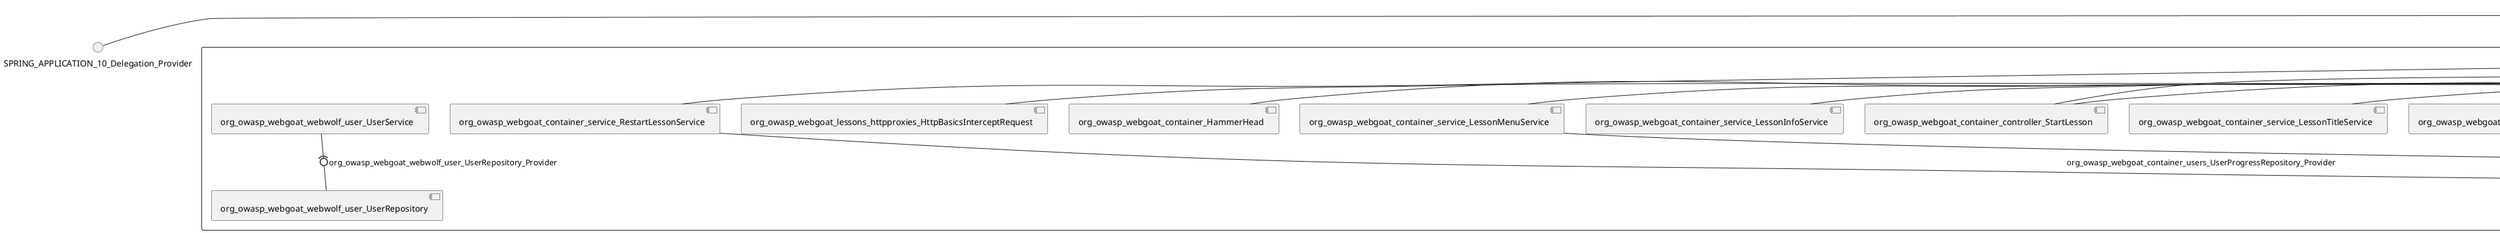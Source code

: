 @startuml
skinparam fixCircleLabelOverlapping true
skinparam componentStyle uml2
() SPRING_APPLICATION_10_Delegation_Provider
() SPRING_APPLICATION_11_Delegation_Provider
() SPRING_APPLICATION_12_Delegation_Provider
() SPRING_APPLICATION_13_Delegation_Provider
() SPRING_APPLICATION_14_Delegation_Provider
() SPRING_APPLICATION_15_Delegation_Provider
() SPRING_APPLICATION_16_Delegation_Provider
() SPRING_APPLICATION_2_Delegation_Provider
() SPRING_APPLICATION_3_Delegation_Provider
() SPRING_APPLICATION_4_Delegation_Provider
() SPRING_APPLICATION_5_Delegation_Provider
() SPRING_APPLICATION_6_Delegation_Provider
() SPRING_APPLICATION_7_Delegation_Provider
() SPRING_APPLICATION_8_Delegation_Provider
() SPRING_APPLICATION_9_Delegation_Provider
() SPRING_APPLICATION_BypassRestrictions_FieldRestrictions_POST_Delegation_Provider
() SPRING_APPLICATION_BypassRestrictions_frontendValidation_POST_Delegation_Provider
() SPRING_APPLICATION_ChromeDevTools_dummy_POST_Delegation_Provider
() SPRING_APPLICATION_ChromeDevTools_network_POST_Delegation_Provider
() SPRING_APPLICATION_CrossSiteScriptingStored_stored_xss_POST_Delegation_Provider
() SPRING_APPLICATION_CrossSiteScriptingStored_stored_xss_follow_up_POST_Delegation_Provider
() SPRING_APPLICATION_CrossSiteScripting_attack1_POST_Delegation_Provider
() SPRING_APPLICATION_CrossSiteScripting_attack3_POST_Delegation_Provider
() SPRING_APPLICATION_CrossSiteScripting_attack4_POST_Delegation_Provider
() SPRING_APPLICATION_CrossSiteScripting_attack5a_GET_Delegation_Provider
() SPRING_APPLICATION_CrossSiteScripting_attack6a_POST_Delegation_Provider
() SPRING_APPLICATION_CrossSiteScripting_dom_follow_up_POST_Delegation_Provider
() SPRING_APPLICATION_CrossSiteScripting_phone_home_xss_POST_Delegation_Provider
() SPRING_APPLICATION_CrossSiteScripting_quiz_GET_POST_Delegation_Provider
() SPRING_APPLICATION_Delegation_Provider
() SPRING_APPLICATION_GET_10_Delegation_Provider
() SPRING_APPLICATION_GET_11_Delegation_Provider
() SPRING_APPLICATION_GET_2_Delegation_Provider
() SPRING_APPLICATION_GET_3_Delegation_Provider
() SPRING_APPLICATION_GET_4_Delegation_Provider
() SPRING_APPLICATION_GET_5_Delegation_Provider
() SPRING_APPLICATION_GET_6_Delegation_Provider
() SPRING_APPLICATION_GET_7_Delegation_Provider
() SPRING_APPLICATION_GET_8_Delegation_Provider
() SPRING_APPLICATION_GET_9_Delegation_Provider
() SPRING_APPLICATION_GET_Delegation_Provider
() SPRING_APPLICATION_HtmlTampering_task_POST_Delegation_Provider
() SPRING_APPLICATION_HttpBasics_attack1_POST_Delegation_Provider
() SPRING_APPLICATION_HttpBasics_attack2_POST_Delegation_Provider
() SPRING_APPLICATION_IDOR_diff_attributes_POST_Delegation_Provider
() SPRING_APPLICATION_IDOR_login_POST_Delegation_Provider
() SPRING_APPLICATION_IDOR_profile_alt_path_POST_Delegation_Provider
() SPRING_APPLICATION_InsecureDeserialization_task_POST_Delegation_Provider
() SPRING_APPLICATION_InsecureLogin_Delegation_Provider
() SPRING_APPLICATION_JWT_decode_POST_Delegation_Provider
() SPRING_APPLICATION_JWT_jku_Delegation_Provider
() SPRING_APPLICATION_JWT_kid_Delegation_Provider
() SPRING_APPLICATION_JWT_quiz_GET_POST_Delegation_Provider
() SPRING_APPLICATION_JWT_refresh_Delegation_Provider
() SPRING_APPLICATION_JWT_secret_POST_Delegation_Provider
() SPRING_APPLICATION_JWT_votings_Delegation_Provider
() SPRING_APPLICATION_LogSpoofing_log_bleeding_POST_Delegation_Provider
() SPRING_APPLICATION_LogSpoofing_log_spoofing_POST_Delegation_Provider
() SPRING_APPLICATION_POST_10_Delegation_Provider
() SPRING_APPLICATION_POST_11_Delegation_Provider
() SPRING_APPLICATION_POST_12_Delegation_Provider
() SPRING_APPLICATION_POST_13_Delegation_Provider
() SPRING_APPLICATION_POST_14_Delegation_Provider
() SPRING_APPLICATION_POST_15_Delegation_Provider
() SPRING_APPLICATION_POST_16_Delegation_Provider
() SPRING_APPLICATION_POST_17_Delegation_Provider
() SPRING_APPLICATION_POST_18_Delegation_Provider
() SPRING_APPLICATION_POST_2_Delegation_Provider
() SPRING_APPLICATION_POST_3_Delegation_Provider
() SPRING_APPLICATION_POST_4_Delegation_Provider
() SPRING_APPLICATION_POST_5_Delegation_Provider
() SPRING_APPLICATION_POST_6_Delegation_Provider
() SPRING_APPLICATION_POST_7_Delegation_Provider
() SPRING_APPLICATION_POST_8_Delegation_Provider
() SPRING_APPLICATION_POST_9_Delegation_Provider
() SPRING_APPLICATION_POST_Delegation_Provider
() SPRING_APPLICATION_PUT_Delegation_Provider
() SPRING_APPLICATION_PasswordReset_ForgotPassword_create_password_reset_link_POST_Delegation_Provider
() SPRING_APPLICATION_PasswordReset_SecurityQuestions_POST_Delegation_Provider
() SPRING_APPLICATION_PasswordReset_reset_Delegation_Provider
() SPRING_APPLICATION_PasswordReset_simple_mail_reset_POST_Delegation_Provider
() SPRING_APPLICATION_PathTraversal_profile_picture_GET_Delegation_Provider
() SPRING_APPLICATION_PathTraversal_profile_picture_fix_GET_Delegation_Provider
() SPRING_APPLICATION_PathTraversal_profile_upload_POST_Delegation_Provider
() SPRING_APPLICATION_PathTraversal_profile_upload_fix_POST_Delegation_Provider
() SPRING_APPLICATION_PathTraversal_profile_upload_remove_user_input_POST_Delegation_Provider
() SPRING_APPLICATION_PathTraversal_random_POST_Delegation_Provider
() SPRING_APPLICATION_PathTraversal_random_picture_GET_Delegation_Provider
() SPRING_APPLICATION_PathTraversal_zip_slip_Delegation_Provider
() SPRING_APPLICATION_SSRF_task1_POST_Delegation_Provider
() SPRING_APPLICATION_SSRF_task2_POST_Delegation_Provider
() SPRING_APPLICATION_SecurePasswords_assignment_POST_Delegation_Provider
() SPRING_APPLICATION_SqlInjectionAdvanced_attack6a_POST_Delegation_Provider
() SPRING_APPLICATION_SqlInjectionAdvanced_attack6b_POST_Delegation_Provider
() SPRING_APPLICATION_SqlInjectionAdvanced_challenge_Login_POST_Delegation_Provider
() SPRING_APPLICATION_SqlInjectionAdvanced_challenge_PUT_Delegation_Provider
() SPRING_APPLICATION_SqlInjectionAdvanced_quiz_GET_POST_Delegation_Provider
() SPRING_APPLICATION_SqlInjectionMitigations_attack10a_POST_Delegation_Provider
() SPRING_APPLICATION_SqlInjectionMitigations_attack10b_POST_Delegation_Provider
() SPRING_APPLICATION_SqlInjectionMitigations_attack12a_POST_Delegation_Provider
() SPRING_APPLICATION_SqlInjectionMitigations_servers_GET_Delegation_Provider
() SPRING_APPLICATION_SqlInjection_assignment5a_POST_Delegation_Provider
() SPRING_APPLICATION_SqlInjection_assignment5b_POST_Delegation_Provider
() SPRING_APPLICATION_SqlInjection_attack10_POST_Delegation_Provider
() SPRING_APPLICATION_SqlInjection_attack2_POST_Delegation_Provider
() SPRING_APPLICATION_SqlInjection_attack3_POST_Delegation_Provider
() SPRING_APPLICATION_SqlInjection_attack4_POST_Delegation_Provider
() SPRING_APPLICATION_SqlInjection_attack5_POST_Delegation_Provider
() SPRING_APPLICATION_SqlInjection_attack8_POST_Delegation_Provider
() SPRING_APPLICATION_SqlInjection_attack9_POST_Delegation_Provider
() SPRING_APPLICATION_SqlOnlyInputValidationOnKeywords_attack_POST_Delegation_Provider
() SPRING_APPLICATION_SqlOnlyInputValidation_attack_POST_Delegation_Provider
() SPRING_APPLICATION_VulnerableComponents_attack1_POST_Delegation_Provider
() SPRING_APPLICATION_WebWolf_GET_Delegation_Provider
() SPRING_APPLICATION_WebWolf_landing_Delegation_Provider
() SPRING_APPLICATION_WebWolf_mail_Delegation_Provider
() SPRING_APPLICATION_challenge_1_POST_Delegation_Provider
() SPRING_APPLICATION_challenge_5_POST_Delegation_Provider
() SPRING_APPLICATION_challenge_7_Delegation_Provider
() SPRING_APPLICATION_challenge_8_Delegation_Provider
() SPRING_APPLICATION_challenge_logo_Delegation_Provider
() SPRING_APPLICATION_cia_quiz_GET_POST_Delegation_Provider
() SPRING_APPLICATION_clientSideFiltering_attack1_POST_Delegation_Provider
() SPRING_APPLICATION_clientSideFiltering_challenge_store_coupons_GET_Delegation_Provider
() SPRING_APPLICATION_clientSideFiltering_getItForFree_POST_Delegation_Provider
() SPRING_APPLICATION_clientSideFiltering_salaries_GET_Delegation_Provider
() SPRING_APPLICATION_crypto_encoding_basic_auth_POST_Delegation_Provider
() SPRING_APPLICATION_crypto_encoding_xor_POST_Delegation_Provider
() SPRING_APPLICATION_crypto_hashing_POST_Delegation_Provider
() SPRING_APPLICATION_crypto_secure_defaults_POST_Delegation_Provider
() SPRING_APPLICATION_crypto_signing_verify_POST_Delegation_Provider
() SPRING_APPLICATION_csrf_feedback_message_POST_Delegation_Provider
() SPRING_APPLICATION_csrf_review_POST_Delegation_Provider
() SPRING_APPLICATION_files_GET_Delegation_Provider
() SPRING_APPLICATION_fileupload_POST_Delegation_Provider
() SPRING_APPLICATION_jwt_Delegation_Provider
() SPRING_APPLICATION_landing_Delegation_Provider
() SPRING_APPLICATION_lesson_template_Delegation_Provider
() SPRING_APPLICATION_login_oauth_mvc_GET_Delegation_Provider
() SPRING_APPLICATION_mail_DELETE_GET_POST_Delegation_Provider
() SPRING_APPLICATION_register_mvc_POST_Delegation_Provider
() SPRING_APPLICATION_registration_GET_Delegation_Provider
() SPRING_APPLICATION_requests_GET_Delegation_Provider
() SPRING_APPLICATION_scoreboard_data_GET_Delegation_Provider
() SPRING_APPLICATION_server_directory_GET_Delegation_Provider
() SPRING_APPLICATION_service_debug_labels_mvc_Delegation_Provider
() SPRING_APPLICATION_service_lessonoverview_mvc_Delegation_Provider
() SPRING_APPLICATION_xxe_comments_GET_Delegation_Provider
rectangle System {
[org_owasp_webgoat_container_HammerHead] [[webgoat-webgoat.repository#_2r9foGstEe--UcmP4agBpQ]]
[org_owasp_webgoat_container_WebWolfRedirect] [[webgoat-webgoat.repository#_2r9foGstEe--UcmP4agBpQ]]
[org_owasp_webgoat_container_controller_StartLesson] [[webgoat-webgoat.repository#_2r9foGstEe--UcmP4agBpQ]]
[org_owasp_webgoat_container_controller_Welcome] [[webgoat-webgoat.repository#_2r9foGstEe--UcmP4agBpQ]]
[org_owasp_webgoat_container_i18n_PluginMessages_Provider] [[webgoat-webgoat.repository#_2r9foGstEe--UcmP4agBpQ]]
[org_owasp_webgoat_container_report_ReportCardController] [[webgoat-webgoat.repository#_2r9foGstEe--UcmP4agBpQ]]
[org_owasp_webgoat_container_service_EnvironmentService] [[webgoat-webgoat.repository#_2r9foGstEe--UcmP4agBpQ]]
[org_owasp_webgoat_container_service_HintService] [[webgoat-webgoat.repository#_2r9foGstEe--UcmP4agBpQ]]
[org_owasp_webgoat_container_service_LabelDebugService] [[webgoat-webgoat.repository#_2r9foGstEe--UcmP4agBpQ]]
[org_owasp_webgoat_container_service_LabelService] [[webgoat-webgoat.repository#_2r9foGstEe--UcmP4agBpQ]]
[org_owasp_webgoat_container_service_LessonInfoService] [[webgoat-webgoat.repository#_2r9foGstEe--UcmP4agBpQ]]
[org_owasp_webgoat_container_service_LessonMenuService] [[webgoat-webgoat.repository#_2r9foGstEe--UcmP4agBpQ]]
[org_owasp_webgoat_container_service_LessonProgressService] [[webgoat-webgoat.repository#_2r9foGstEe--UcmP4agBpQ]]
[org_owasp_webgoat_container_service_LessonTitleService] [[webgoat-webgoat.repository#_2r9foGstEe--UcmP4agBpQ]]
[org_owasp_webgoat_container_service_RestartLessonService] [[webgoat-webgoat.repository#_2r9foGstEe--UcmP4agBpQ]]
[org_owasp_webgoat_container_service_SessionService] [[webgoat-webgoat.repository#_2r9foGstEe--UcmP4agBpQ]]
[org_owasp_webgoat_container_session_UserSessionData_Provider] [[webgoat-webgoat.repository#_2r9foGstEe--UcmP4agBpQ]]
[org_owasp_webgoat_container_session_WebSession_Provider] [[webgoat-webgoat.repository#_2r9foGstEe--UcmP4agBpQ]]
[org_owasp_webgoat_container_users_RegistrationController] [[webgoat-webgoat.repository#_2r9foGstEe--UcmP4agBpQ]]
[org_owasp_webgoat_container_users_Scoreboard] [[webgoat-webgoat.repository#_2r9foGstEe--UcmP4agBpQ]]
[org_owasp_webgoat_container_users_UserProgressRepository] [[webgoat-webgoat.repository#_2r9foGstEe--UcmP4agBpQ]]
[org_owasp_webgoat_container_users_UserRepository] [[webgoat-webgoat.repository#_2r9foGstEe--UcmP4agBpQ]]
[org_owasp_webgoat_container_users_UserService] [[webgoat-webgoat.repository#_2r9foGstEe--UcmP4agBpQ]]
[org_owasp_webgoat_lessons_authbypass_VerifyAccount] [[webgoat-webgoat.repository#_2r9foGstEe--UcmP4agBpQ]]
[org_owasp_webgoat_lessons_bypassrestrictions_BypassRestrictionsFieldRestrictions] [[webgoat-webgoat.repository#_2r9foGstEe--UcmP4agBpQ]]
[org_owasp_webgoat_lessons_bypassrestrictions_BypassRestrictionsFrontendValidation] [[webgoat-webgoat.repository#_2r9foGstEe--UcmP4agBpQ]]
[org_owasp_webgoat_lessons_challenges_FlagController] [[webgoat-webgoat.repository#_2r9foGstEe--UcmP4agBpQ]]
[org_owasp_webgoat_lessons_challenges_challenge1_Assignment1] [[webgoat-webgoat.repository#_2r9foGstEe--UcmP4agBpQ]]
[org_owasp_webgoat_lessons_challenges_challenge1_ImageServlet] [[webgoat-webgoat.repository#_2r9foGstEe--UcmP4agBpQ]]
[org_owasp_webgoat_lessons_challenges_challenge5_Assignment5] [[webgoat-webgoat.repository#_2r9foGstEe--UcmP4agBpQ]]
[org_owasp_webgoat_lessons_challenges_challenge7_Assignment7] [[webgoat-webgoat.repository#_2r9foGstEe--UcmP4agBpQ]]
[org_owasp_webgoat_lessons_challenges_challenge8_Assignment8] [[webgoat-webgoat.repository#_2r9foGstEe--UcmP4agBpQ]]
[org_owasp_webgoat_lessons_chromedevtools_NetworkDummy] [[webgoat-webgoat.repository#_2r9foGstEe--UcmP4agBpQ]]
[org_owasp_webgoat_lessons_chromedevtools_NetworkLesson] [[webgoat-webgoat.repository#_2r9foGstEe--UcmP4agBpQ]]
[org_owasp_webgoat_lessons_cia_CIAQuiz] [[webgoat-webgoat.repository#_2r9foGstEe--UcmP4agBpQ]]
[org_owasp_webgoat_lessons_clientsidefiltering_ClientSideFilteringAssignment] [[webgoat-webgoat.repository#_2r9foGstEe--UcmP4agBpQ]]
[org_owasp_webgoat_lessons_clientsidefiltering_ClientSideFilteringFreeAssignment] [[webgoat-webgoat.repository#_2r9foGstEe--UcmP4agBpQ]]
[org_owasp_webgoat_lessons_clientsidefiltering_Salaries] [[webgoat-webgoat.repository#_2r9foGstEe--UcmP4agBpQ]]
[org_owasp_webgoat_lessons_clientsidefiltering_ShopEndpoint] [[webgoat-webgoat.repository#_2r9foGstEe--UcmP4agBpQ]]
[org_owasp_webgoat_lessons_cryptography_EncodingAssignment] [[webgoat-webgoat.repository#_2r9foGstEe--UcmP4agBpQ]]
[org_owasp_webgoat_lessons_cryptography_HashingAssignment] [[webgoat-webgoat.repository#_2r9foGstEe--UcmP4agBpQ]]
[org_owasp_webgoat_lessons_cryptography_SecureDefaultsAssignment] [[webgoat-webgoat.repository#_2r9foGstEe--UcmP4agBpQ]]
[org_owasp_webgoat_lessons_cryptography_SigningAssignment] [[webgoat-webgoat.repository#_2r9foGstEe--UcmP4agBpQ]]
[org_owasp_webgoat_lessons_cryptography_XOREncodingAssignment] [[webgoat-webgoat.repository#_2r9foGstEe--UcmP4agBpQ]]
[org_owasp_webgoat_lessons_csrf_CSRFConfirmFlag1] [[webgoat-webgoat.repository#_2r9foGstEe--UcmP4agBpQ]]
[org_owasp_webgoat_lessons_csrf_CSRFFeedback] [[webgoat-webgoat.repository#_2r9foGstEe--UcmP4agBpQ]]
[org_owasp_webgoat_lessons_csrf_CSRFGetFlag] [[webgoat-webgoat.repository#_2r9foGstEe--UcmP4agBpQ]]
[org_owasp_webgoat_lessons_csrf_CSRFLogin] [[webgoat-webgoat.repository#_2r9foGstEe--UcmP4agBpQ]]
[org_owasp_webgoat_lessons_csrf_ForgedReviews] [[webgoat-webgoat.repository#_2r9foGstEe--UcmP4agBpQ]]
[org_owasp_webgoat_lessons_csrf_ObjectMapper_Provider] [[webgoat-webgoat.repository#_2r9foGstEe--UcmP4agBpQ]]
[org_owasp_webgoat_lessons_deserialization_InsecureDeserializationTask] [[webgoat-webgoat.repository#_2r9foGstEe--UcmP4agBpQ]]
[org_owasp_webgoat_lessons_hijacksession_HijackSessionAssignment] [[webgoat-webgoat.repository#_2r9foGstEe--UcmP4agBpQ]]
[org_owasp_webgoat_lessons_hijacksession_cas_HijackSessionAuthenticationProvider] [[webgoat-webgoat.repository#_2r9foGstEe--UcmP4agBpQ]]
[org_owasp_webgoat_lessons_htmltampering_HtmlTamperingTask] [[webgoat-webgoat.repository#_2r9foGstEe--UcmP4agBpQ]]
[org_owasp_webgoat_lessons_httpbasics_HttpBasicsLesson] [[webgoat-webgoat.repository#_2r9foGstEe--UcmP4agBpQ]]
[org_owasp_webgoat_lessons_httpbasics_HttpBasicsQuiz] [[webgoat-webgoat.repository#_2r9foGstEe--UcmP4agBpQ]]
[org_owasp_webgoat_lessons_httpproxies_HttpBasicsInterceptRequest] [[webgoat-webgoat.repository#_2r9foGstEe--UcmP4agBpQ]]
[org_owasp_webgoat_lessons_idor_IDORDiffAttributes] [[webgoat-webgoat.repository#_2r9foGstEe--UcmP4agBpQ]]
[org_owasp_webgoat_lessons_idor_IDOREditOtherProfile] [[webgoat-webgoat.repository#_2r9foGstEe--UcmP4agBpQ]]
[org_owasp_webgoat_lessons_idor_IDORLogin] [[webgoat-webgoat.repository#_2r9foGstEe--UcmP4agBpQ]]
[org_owasp_webgoat_lessons_idor_IDORViewOtherProfile] [[webgoat-webgoat.repository#_2r9foGstEe--UcmP4agBpQ]]
[org_owasp_webgoat_lessons_idor_IDORViewOwnProfile] [[webgoat-webgoat.repository#_2r9foGstEe--UcmP4agBpQ]]
[org_owasp_webgoat_lessons_idor_IDORViewOwnProfileAltUrl] [[webgoat-webgoat.repository#_2r9foGstEe--UcmP4agBpQ]]
[org_owasp_webgoat_lessons_insecurelogin_InsecureLoginTask] [[webgoat-webgoat.repository#_2r9foGstEe--UcmP4agBpQ]]
[org_owasp_webgoat_lessons_jwt_JWTDecodeEndpoint] [[webgoat-webgoat.repository#_2r9foGstEe--UcmP4agBpQ]]
[org_owasp_webgoat_lessons_jwt_JWTQuiz] [[webgoat-webgoat.repository#_2r9foGstEe--UcmP4agBpQ]]
[org_owasp_webgoat_lessons_jwt_JWTRefreshEndpoint] [[webgoat-webgoat.repository#_2r9foGstEe--UcmP4agBpQ]]
[org_owasp_webgoat_lessons_jwt_JWTSecretKeyEndpoint] [[webgoat-webgoat.repository#_2r9foGstEe--UcmP4agBpQ]]
[org_owasp_webgoat_lessons_jwt_JWTVotesEndpoint] [[webgoat-webgoat.repository#_2r9foGstEe--UcmP4agBpQ]]
[org_owasp_webgoat_lessons_jwt_claimmisuse_JWTHeaderJKUEndpoint] [[webgoat-webgoat.repository#_2r9foGstEe--UcmP4agBpQ]]
[org_owasp_webgoat_lessons_jwt_claimmisuse_JWTHeaderKIDEndpoint] [[webgoat-webgoat.repository#_2r9foGstEe--UcmP4agBpQ]]
[org_owasp_webgoat_lessons_lessontemplate_SampleAttack] [[webgoat-webgoat.repository#_2r9foGstEe--UcmP4agBpQ]]
[org_owasp_webgoat_lessons_logging_LogBleedingTask] [[webgoat-webgoat.repository#_2r9foGstEe--UcmP4agBpQ]]
[org_owasp_webgoat_lessons_logging_LogSpoofingTask] [[webgoat-webgoat.repository#_2r9foGstEe--UcmP4agBpQ]]
[org_owasp_webgoat_lessons_missingac_MissingFunctionACHiddenMenus] [[webgoat-webgoat.repository#_2r9foGstEe--UcmP4agBpQ]]
[org_owasp_webgoat_lessons_missingac_MissingFunctionACUsers] [[webgoat-webgoat.repository#_2r9foGstEe--UcmP4agBpQ]]
[org_owasp_webgoat_lessons_missingac_MissingFunctionACYourHash] [[webgoat-webgoat.repository#_2r9foGstEe--UcmP4agBpQ]]
[org_owasp_webgoat_lessons_missingac_MissingFunctionACYourHashAdmin] [[webgoat-webgoat.repository#_2r9foGstEe--UcmP4agBpQ]]
[org_owasp_webgoat_lessons_passwordreset_QuestionsAssignment] [[webgoat-webgoat.repository#_2r9foGstEe--UcmP4agBpQ]]
[org_owasp_webgoat_lessons_passwordreset_ResetLinkAssignment] [[webgoat-webgoat.repository#_2r9foGstEe--UcmP4agBpQ]]
[org_owasp_webgoat_lessons_passwordreset_ResetLinkAssignmentForgotPassword] [[webgoat-webgoat.repository#_2r9foGstEe--UcmP4agBpQ]]
[org_owasp_webgoat_lessons_passwordreset_SecurityQuestionAssignment] [[webgoat-webgoat.repository#_2r9foGstEe--UcmP4agBpQ]]
[org_owasp_webgoat_lessons_passwordreset_SimpleMailAssignment] [[webgoat-webgoat.repository#_2r9foGstEe--UcmP4agBpQ]]
[org_owasp_webgoat_lessons_passwordreset_TriedQuestions] [[webgoat-webgoat.repository#_2r9foGstEe--UcmP4agBpQ]]
[org_owasp_webgoat_lessons_pathtraversal_ProfileUpload] [[webgoat-webgoat.repository#_2r9foGstEe--UcmP4agBpQ]]
[org_owasp_webgoat_lessons_pathtraversal_ProfileUploadFix] [[webgoat-webgoat.repository#_2r9foGstEe--UcmP4agBpQ]]
[org_owasp_webgoat_lessons_pathtraversal_ProfileUploadRemoveUserInput] [[webgoat-webgoat.repository#_2r9foGstEe--UcmP4agBpQ]]
[org_owasp_webgoat_lessons_pathtraversal_ProfileUploadRetrieval] [[webgoat-webgoat.repository#_2r9foGstEe--UcmP4agBpQ]]
[org_owasp_webgoat_lessons_pathtraversal_ProfileZipSlip] [[webgoat-webgoat.repository#_2r9foGstEe--UcmP4agBpQ]]
[org_owasp_webgoat_lessons_securepasswords_SecurePasswordsAssignment] [[webgoat-webgoat.repository#_2r9foGstEe--UcmP4agBpQ]]
[org_owasp_webgoat_lessons_spoofcookie_SpoofCookieAssignment] [[webgoat-webgoat.repository#_2r9foGstEe--UcmP4agBpQ]]
[org_owasp_webgoat_lessons_sqlinjection_advanced_SqlInjectionChallenge] [[webgoat-webgoat.repository#_2r9foGstEe--UcmP4agBpQ]]
[org_owasp_webgoat_lessons_sqlinjection_advanced_SqlInjectionChallengeLogin] [[webgoat-webgoat.repository#_2r9foGstEe--UcmP4agBpQ]]
[org_owasp_webgoat_lessons_sqlinjection_advanced_SqlInjectionLesson6a] [[webgoat-webgoat.repository#_2r9foGstEe--UcmP4agBpQ]]
[org_owasp_webgoat_lessons_sqlinjection_advanced_SqlInjectionLesson6b] [[webgoat-webgoat.repository#_2r9foGstEe--UcmP4agBpQ]]
[org_owasp_webgoat_lessons_sqlinjection_advanced_SqlInjectionQuiz] [[webgoat-webgoat.repository#_2r9foGstEe--UcmP4agBpQ]]
[org_owasp_webgoat_lessons_sqlinjection_introduction_SqlInjectionLesson10] [[webgoat-webgoat.repository#_2r9foGstEe--UcmP4agBpQ]]
[org_owasp_webgoat_lessons_sqlinjection_introduction_SqlInjectionLesson2] [[webgoat-webgoat.repository#_2r9foGstEe--UcmP4agBpQ]]
[org_owasp_webgoat_lessons_sqlinjection_introduction_SqlInjectionLesson3] [[webgoat-webgoat.repository#_2r9foGstEe--UcmP4agBpQ]]
[org_owasp_webgoat_lessons_sqlinjection_introduction_SqlInjectionLesson4] [[webgoat-webgoat.repository#_2r9foGstEe--UcmP4agBpQ]]
[org_owasp_webgoat_lessons_sqlinjection_introduction_SqlInjectionLesson5] [[webgoat-webgoat.repository#_2r9foGstEe--UcmP4agBpQ]]
[org_owasp_webgoat_lessons_sqlinjection_introduction_SqlInjectionLesson5a] [[webgoat-webgoat.repository#_2r9foGstEe--UcmP4agBpQ]]
[org_owasp_webgoat_lessons_sqlinjection_introduction_SqlInjectionLesson5b] [[webgoat-webgoat.repository#_2r9foGstEe--UcmP4agBpQ]]
[org_owasp_webgoat_lessons_sqlinjection_introduction_SqlInjectionLesson8] [[webgoat-webgoat.repository#_2r9foGstEe--UcmP4agBpQ]]
[org_owasp_webgoat_lessons_sqlinjection_introduction_SqlInjectionLesson9] [[webgoat-webgoat.repository#_2r9foGstEe--UcmP4agBpQ]]
[org_owasp_webgoat_lessons_sqlinjection_mitigation_Servers] [[webgoat-webgoat.repository#_2r9foGstEe--UcmP4agBpQ]]
[org_owasp_webgoat_lessons_sqlinjection_mitigation_SqlInjectionLesson10a] [[webgoat-webgoat.repository#_2r9foGstEe--UcmP4agBpQ]]
[org_owasp_webgoat_lessons_sqlinjection_mitigation_SqlInjectionLesson10b] [[webgoat-webgoat.repository#_2r9foGstEe--UcmP4agBpQ]]
[org_owasp_webgoat_lessons_sqlinjection_mitigation_SqlInjectionLesson13] [[webgoat-webgoat.repository#_2r9foGstEe--UcmP4agBpQ]]
[org_owasp_webgoat_lessons_sqlinjection_mitigation_SqlOnlyInputValidation] [[webgoat-webgoat.repository#_2r9foGstEe--UcmP4agBpQ]]
[org_owasp_webgoat_lessons_sqlinjection_mitigation_SqlOnlyInputValidationOnKeywords] [[webgoat-webgoat.repository#_2r9foGstEe--UcmP4agBpQ]]
[org_owasp_webgoat_lessons_ssrf_SSRFTask1] [[webgoat-webgoat.repository#_2r9foGstEe--UcmP4agBpQ]]
[org_owasp_webgoat_lessons_ssrf_SSRFTask2] [[webgoat-webgoat.repository#_2r9foGstEe--UcmP4agBpQ]]
[org_owasp_webgoat_lessons_vulnerablecomponents_VulnerableComponentsLesson] [[webgoat-webgoat.repository#_2r9foGstEe--UcmP4agBpQ]]
[org_owasp_webgoat_lessons_webwolfintroduction_LandingAssignment] [[webgoat-webgoat.repository#_2r9foGstEe--UcmP4agBpQ]]
[org_owasp_webgoat_lessons_webwolfintroduction_MailAssignment] [[webgoat-webgoat.repository#_2r9foGstEe--UcmP4agBpQ]]
[org_owasp_webgoat_lessons_xss_CrossSiteScriptingLesson1] [[webgoat-webgoat.repository#_2r9foGstEe--UcmP4agBpQ]]
[org_owasp_webgoat_lessons_xss_CrossSiteScriptingLesson3] [[webgoat-webgoat.repository#_2r9foGstEe--UcmP4agBpQ]]
[org_owasp_webgoat_lessons_xss_CrossSiteScriptingLesson4] [[webgoat-webgoat.repository#_2r9foGstEe--UcmP4agBpQ]]
[org_owasp_webgoat_lessons_xss_CrossSiteScriptingLesson5a] [[webgoat-webgoat.repository#_2r9foGstEe--UcmP4agBpQ]]
[org_owasp_webgoat_lessons_xss_CrossSiteScriptingLesson6a] [[webgoat-webgoat.repository#_2r9foGstEe--UcmP4agBpQ]]
[org_owasp_webgoat_lessons_xss_CrossSiteScriptingQuiz] [[webgoat-webgoat.repository#_2r9foGstEe--UcmP4agBpQ]]
[org_owasp_webgoat_lessons_xss_DOMCrossSiteScripting] [[webgoat-webgoat.repository#_2r9foGstEe--UcmP4agBpQ]]
[org_owasp_webgoat_lessons_xss_DOMCrossSiteScriptingVerifier] [[webgoat-webgoat.repository#_2r9foGstEe--UcmP4agBpQ]]
[org_owasp_webgoat_lessons_xss_stored_StoredCrossSiteScriptingVerifier] [[webgoat-webgoat.repository#_2r9foGstEe--UcmP4agBpQ]]
[org_owasp_webgoat_lessons_xss_stored_StoredXssComments] [[webgoat-webgoat.repository#_2r9foGstEe--UcmP4agBpQ]]
[org_owasp_webgoat_lessons_xxe_BlindSendFileAssignment] [[webgoat-webgoat.repository#_2r9foGstEe--UcmP4agBpQ]]
[org_owasp_webgoat_lessons_xxe_CommentsCache] [[webgoat-webgoat.repository#_2r9foGstEe--UcmP4agBpQ]]
[org_owasp_webgoat_lessons_xxe_CommentsEndpoint] [[webgoat-webgoat.repository#_2r9foGstEe--UcmP4agBpQ]]
[org_owasp_webgoat_lessons_xxe_ContentTypeAssignment] [[webgoat-webgoat.repository#_2r9foGstEe--UcmP4agBpQ]]
[org_owasp_webgoat_lessons_xxe_SimpleXXE] [[webgoat-webgoat.repository#_2r9foGstEe--UcmP4agBpQ]]
[org_owasp_webgoat_webwolf_FileServer] [[webgoat-webgoat.repository#_2r9foGstEe--UcmP4agBpQ]]
[org_owasp_webgoat_webwolf_jwt_JWTController] [[webgoat-webgoat.repository#_2r9foGstEe--UcmP4agBpQ]]
[org_owasp_webgoat_webwolf_mailbox_MailboxController] [[webgoat-webgoat.repository#_2r9foGstEe--UcmP4agBpQ]]
[org_owasp_webgoat_webwolf_mailbox_MailboxRepository] [[webgoat-webgoat.repository#_2r9foGstEe--UcmP4agBpQ]]
[org_owasp_webgoat_webwolf_requests_LandingPage] [[webgoat-webgoat.repository#_2r9foGstEe--UcmP4agBpQ]]
[org_owasp_webgoat_webwolf_requests_Requests] [[webgoat-webgoat.repository#_2r9foGstEe--UcmP4agBpQ]]
[org_owasp_webgoat_webwolf_user_UserRepository] [[webgoat-webgoat.repository#_2r9foGstEe--UcmP4agBpQ]]
[org_owasp_webgoat_webwolf_user_UserService] [[webgoat-webgoat.repository#_2r9foGstEe--UcmP4agBpQ]]
port SPRING_APPLICATION_10_Provider
SPRING_APPLICATION_10_Delegation_Provider - SPRING_APPLICATION_10_Provider
SPRING_APPLICATION_10_Provider - [org_owasp_webgoat_webwolf_FileServer]
port SPRING_APPLICATION_11_Provider
SPRING_APPLICATION_11_Delegation_Provider - SPRING_APPLICATION_11_Provider
SPRING_APPLICATION_11_Provider - [org_owasp_webgoat_container_service_LabelDebugService]
port SPRING_APPLICATION_12_Provider
SPRING_APPLICATION_12_Delegation_Provider - SPRING_APPLICATION_12_Provider
SPRING_APPLICATION_12_Provider - [org_owasp_webgoat_container_service_RestartLessonService]
port SPRING_APPLICATION_13_Provider
SPRING_APPLICATION_13_Delegation_Provider - SPRING_APPLICATION_13_Provider
SPRING_APPLICATION_13_Provider - [org_owasp_webgoat_lessons_httpproxies_HttpBasicsInterceptRequest]
port SPRING_APPLICATION_14_Provider
SPRING_APPLICATION_14_Delegation_Provider - SPRING_APPLICATION_14_Provider
SPRING_APPLICATION_14_Provider - [org_owasp_webgoat_lessons_jwt_JWTSecretKeyEndpoint]
port SPRING_APPLICATION_15_Provider
SPRING_APPLICATION_15_Delegation_Provider - SPRING_APPLICATION_15_Provider
SPRING_APPLICATION_15_Provider - [org_owasp_webgoat_container_controller_StartLesson]
port SPRING_APPLICATION_16_Provider
SPRING_APPLICATION_16_Delegation_Provider - SPRING_APPLICATION_16_Provider
SPRING_APPLICATION_16_Provider - [org_owasp_webgoat_container_HammerHead]
port SPRING_APPLICATION_2_Provider
SPRING_APPLICATION_2_Delegation_Provider - SPRING_APPLICATION_2_Provider
SPRING_APPLICATION_2_Provider - [org_owasp_webgoat_container_service_LessonMenuService]
port SPRING_APPLICATION_3_Provider
SPRING_APPLICATION_3_Delegation_Provider - SPRING_APPLICATION_3_Provider
SPRING_APPLICATION_3_Provider - [org_owasp_webgoat_lessons_cryptography_SigningAssignment]
port SPRING_APPLICATION_4_Provider
SPRING_APPLICATION_4_Delegation_Provider - SPRING_APPLICATION_4_Provider
SPRING_APPLICATION_4_Provider - [org_owasp_webgoat_container_service_LessonInfoService]
port SPRING_APPLICATION_5_Provider
SPRING_APPLICATION_5_Delegation_Provider - SPRING_APPLICATION_5_Provider
SPRING_APPLICATION_5_Provider - [org_owasp_webgoat_container_service_LessonTitleService]
port SPRING_APPLICATION_6_Provider
SPRING_APPLICATION_6_Delegation_Provider - SPRING_APPLICATION_6_Provider
SPRING_APPLICATION_6_Provider - [org_owasp_webgoat_container_service_SessionService]
port SPRING_APPLICATION_7_Provider
SPRING_APPLICATION_7_Delegation_Provider - SPRING_APPLICATION_7_Provider
SPRING_APPLICATION_7_Provider - [org_owasp_webgoat_lessons_cryptography_HashingAssignment]
port SPRING_APPLICATION_8_Provider
SPRING_APPLICATION_8_Delegation_Provider - SPRING_APPLICATION_8_Provider
SPRING_APPLICATION_8_Provider - [org_owasp_webgoat_container_controller_StartLesson]
port SPRING_APPLICATION_9_Provider
SPRING_APPLICATION_9_Delegation_Provider - SPRING_APPLICATION_9_Provider
SPRING_APPLICATION_9_Provider - [org_owasp_webgoat_lessons_cryptography_HashingAssignment]
port SPRING_APPLICATION_BypassRestrictions_FieldRestrictions_POST_Provider
SPRING_APPLICATION_BypassRestrictions_FieldRestrictions_POST_Delegation_Provider - SPRING_APPLICATION_BypassRestrictions_FieldRestrictions_POST_Provider
SPRING_APPLICATION_BypassRestrictions_FieldRestrictions_POST_Provider - [org_owasp_webgoat_lessons_bypassrestrictions_BypassRestrictionsFieldRestrictions]
port SPRING_APPLICATION_BypassRestrictions_frontendValidation_POST_Provider
SPRING_APPLICATION_BypassRestrictions_frontendValidation_POST_Delegation_Provider - SPRING_APPLICATION_BypassRestrictions_frontendValidation_POST_Provider
SPRING_APPLICATION_BypassRestrictions_frontendValidation_POST_Provider - [org_owasp_webgoat_lessons_bypassrestrictions_BypassRestrictionsFrontendValidation]
port SPRING_APPLICATION_ChromeDevTools_dummy_POST_Provider
SPRING_APPLICATION_ChromeDevTools_dummy_POST_Delegation_Provider - SPRING_APPLICATION_ChromeDevTools_dummy_POST_Provider
SPRING_APPLICATION_ChromeDevTools_dummy_POST_Provider - [org_owasp_webgoat_lessons_chromedevtools_NetworkDummy]
port SPRING_APPLICATION_ChromeDevTools_network_POST_Provider
SPRING_APPLICATION_ChromeDevTools_network_POST_Delegation_Provider - SPRING_APPLICATION_ChromeDevTools_network_POST_Provider
SPRING_APPLICATION_ChromeDevTools_network_POST_Provider - [org_owasp_webgoat_lessons_chromedevtools_NetworkLesson]
port SPRING_APPLICATION_CrossSiteScriptingStored_stored_xss_POST_Provider
SPRING_APPLICATION_CrossSiteScriptingStored_stored_xss_POST_Delegation_Provider - SPRING_APPLICATION_CrossSiteScriptingStored_stored_xss_POST_Provider
SPRING_APPLICATION_CrossSiteScriptingStored_stored_xss_POST_Provider - [org_owasp_webgoat_lessons_xss_stored_StoredXssComments]
port SPRING_APPLICATION_CrossSiteScriptingStored_stored_xss_follow_up_POST_Provider
SPRING_APPLICATION_CrossSiteScriptingStored_stored_xss_follow_up_POST_Delegation_Provider - SPRING_APPLICATION_CrossSiteScriptingStored_stored_xss_follow_up_POST_Provider
SPRING_APPLICATION_CrossSiteScriptingStored_stored_xss_follow_up_POST_Provider - [org_owasp_webgoat_lessons_xss_stored_StoredCrossSiteScriptingVerifier]
port SPRING_APPLICATION_CrossSiteScripting_attack1_POST_Provider
SPRING_APPLICATION_CrossSiteScripting_attack1_POST_Delegation_Provider - SPRING_APPLICATION_CrossSiteScripting_attack1_POST_Provider
SPRING_APPLICATION_CrossSiteScripting_attack1_POST_Provider - [org_owasp_webgoat_lessons_xss_CrossSiteScriptingLesson1]
port SPRING_APPLICATION_CrossSiteScripting_attack3_POST_Provider
SPRING_APPLICATION_CrossSiteScripting_attack3_POST_Delegation_Provider - SPRING_APPLICATION_CrossSiteScripting_attack3_POST_Provider
SPRING_APPLICATION_CrossSiteScripting_attack3_POST_Provider - [org_owasp_webgoat_lessons_xss_CrossSiteScriptingLesson3]
port SPRING_APPLICATION_CrossSiteScripting_attack4_POST_Provider
SPRING_APPLICATION_CrossSiteScripting_attack4_POST_Delegation_Provider - SPRING_APPLICATION_CrossSiteScripting_attack4_POST_Provider
SPRING_APPLICATION_CrossSiteScripting_attack4_POST_Provider - [org_owasp_webgoat_lessons_xss_CrossSiteScriptingLesson4]
port SPRING_APPLICATION_CrossSiteScripting_attack5a_GET_Provider
SPRING_APPLICATION_CrossSiteScripting_attack5a_GET_Delegation_Provider - SPRING_APPLICATION_CrossSiteScripting_attack5a_GET_Provider
SPRING_APPLICATION_CrossSiteScripting_attack5a_GET_Provider - [org_owasp_webgoat_lessons_xss_CrossSiteScriptingLesson5a]
port SPRING_APPLICATION_CrossSiteScripting_attack6a_POST_Provider
SPRING_APPLICATION_CrossSiteScripting_attack6a_POST_Delegation_Provider - SPRING_APPLICATION_CrossSiteScripting_attack6a_POST_Provider
SPRING_APPLICATION_CrossSiteScripting_attack6a_POST_Provider - [org_owasp_webgoat_lessons_xss_CrossSiteScriptingLesson6a]
port SPRING_APPLICATION_CrossSiteScripting_dom_follow_up_POST_Provider
SPRING_APPLICATION_CrossSiteScripting_dom_follow_up_POST_Delegation_Provider - SPRING_APPLICATION_CrossSiteScripting_dom_follow_up_POST_Provider
SPRING_APPLICATION_CrossSiteScripting_dom_follow_up_POST_Provider - [org_owasp_webgoat_lessons_xss_DOMCrossSiteScriptingVerifier]
port SPRING_APPLICATION_CrossSiteScripting_phone_home_xss_POST_Provider
SPRING_APPLICATION_CrossSiteScripting_phone_home_xss_POST_Delegation_Provider - SPRING_APPLICATION_CrossSiteScripting_phone_home_xss_POST_Provider
SPRING_APPLICATION_CrossSiteScripting_phone_home_xss_POST_Provider - [org_owasp_webgoat_lessons_xss_DOMCrossSiteScripting]
port SPRING_APPLICATION_CrossSiteScripting_quiz_GET_POST_Provider
SPRING_APPLICATION_CrossSiteScripting_quiz_GET_POST_Delegation_Provider - SPRING_APPLICATION_CrossSiteScripting_quiz_GET_POST_Provider
SPRING_APPLICATION_CrossSiteScripting_quiz_GET_POST_Provider - [org_owasp_webgoat_lessons_xss_CrossSiteScriptingQuiz]
port SPRING_APPLICATION_Provider
SPRING_APPLICATION_Delegation_Provider - SPRING_APPLICATION_Provider
SPRING_APPLICATION_Provider - [org_owasp_webgoat_lessons_xxe_SimpleXXE]
port SPRING_APPLICATION_GET_10_Provider
SPRING_APPLICATION_GET_10_Delegation_Provider - SPRING_APPLICATION_GET_10_Provider
SPRING_APPLICATION_GET_10_Provider - [org_owasp_webgoat_lessons_missingac_MissingFunctionACUsers]
port SPRING_APPLICATION_GET_11_Provider
SPRING_APPLICATION_GET_11_Delegation_Provider - SPRING_APPLICATION_GET_11_Provider
SPRING_APPLICATION_GET_11_Provider - [org_owasp_webgoat_lessons_idor_IDORViewOtherProfile]
port SPRING_APPLICATION_GET_2_Provider
SPRING_APPLICATION_GET_2_Delegation_Provider - SPRING_APPLICATION_GET_2_Provider
SPRING_APPLICATION_GET_2_Provider - [org_owasp_webgoat_lessons_xss_stored_StoredXssComments]
port SPRING_APPLICATION_GET_3_Provider
SPRING_APPLICATION_GET_3_Delegation_Provider - SPRING_APPLICATION_GET_3_Provider
SPRING_APPLICATION_GET_3_Provider - [org_owasp_webgoat_lessons_idor_IDORViewOwnProfile]
port SPRING_APPLICATION_GET_4_Provider
SPRING_APPLICATION_GET_4_Delegation_Provider - SPRING_APPLICATION_GET_4_Provider
SPRING_APPLICATION_GET_4_Provider - [org_owasp_webgoat_lessons_csrf_ForgedReviews]
port SPRING_APPLICATION_GET_5_Provider
SPRING_APPLICATION_GET_5_Delegation_Provider - SPRING_APPLICATION_GET_5_Provider
SPRING_APPLICATION_GET_5_Provider - [org_owasp_webgoat_container_controller_Welcome]
port SPRING_APPLICATION_GET_6_Provider
SPRING_APPLICATION_GET_6_Delegation_Provider - SPRING_APPLICATION_GET_6_Provider
SPRING_APPLICATION_GET_6_Provider - [org_owasp_webgoat_lessons_cryptography_EncodingAssignment]
port SPRING_APPLICATION_GET_7_Provider
SPRING_APPLICATION_GET_7_Delegation_Provider - SPRING_APPLICATION_GET_7_Provider
SPRING_APPLICATION_GET_7_Provider - [org_owasp_webgoat_container_service_LabelService]
port SPRING_APPLICATION_GET_8_Provider
SPRING_APPLICATION_GET_8_Delegation_Provider - SPRING_APPLICATION_GET_8_Provider
SPRING_APPLICATION_GET_8_Provider - [org_owasp_webgoat_container_service_HintService]
port SPRING_APPLICATION_GET_9_Provider
SPRING_APPLICATION_GET_9_Delegation_Provider - SPRING_APPLICATION_GET_9_Provider
SPRING_APPLICATION_GET_9_Provider - [org_owasp_webgoat_lessons_spoofcookie_SpoofCookieAssignment]
port SPRING_APPLICATION_GET_Provider
SPRING_APPLICATION_GET_Delegation_Provider - SPRING_APPLICATION_GET_Provider
SPRING_APPLICATION_GET_Provider - [org_owasp_webgoat_container_report_ReportCardController]
port SPRING_APPLICATION_HtmlTampering_task_POST_Provider
SPRING_APPLICATION_HtmlTampering_task_POST_Delegation_Provider - SPRING_APPLICATION_HtmlTampering_task_POST_Provider
SPRING_APPLICATION_HtmlTampering_task_POST_Provider - [org_owasp_webgoat_lessons_htmltampering_HtmlTamperingTask]
port SPRING_APPLICATION_HttpBasics_attack1_POST_Provider
SPRING_APPLICATION_HttpBasics_attack1_POST_Delegation_Provider - SPRING_APPLICATION_HttpBasics_attack1_POST_Provider
SPRING_APPLICATION_HttpBasics_attack1_POST_Provider - [org_owasp_webgoat_lessons_httpbasics_HttpBasicsLesson]
port SPRING_APPLICATION_HttpBasics_attack2_POST_Provider
SPRING_APPLICATION_HttpBasics_attack2_POST_Delegation_Provider - SPRING_APPLICATION_HttpBasics_attack2_POST_Provider
SPRING_APPLICATION_HttpBasics_attack2_POST_Provider - [org_owasp_webgoat_lessons_httpbasics_HttpBasicsQuiz]
port SPRING_APPLICATION_IDOR_diff_attributes_POST_Provider
SPRING_APPLICATION_IDOR_diff_attributes_POST_Delegation_Provider - SPRING_APPLICATION_IDOR_diff_attributes_POST_Provider
SPRING_APPLICATION_IDOR_diff_attributes_POST_Provider - [org_owasp_webgoat_lessons_idor_IDORDiffAttributes]
port SPRING_APPLICATION_IDOR_login_POST_Provider
SPRING_APPLICATION_IDOR_login_POST_Delegation_Provider - SPRING_APPLICATION_IDOR_login_POST_Provider
SPRING_APPLICATION_IDOR_login_POST_Provider - [org_owasp_webgoat_lessons_idor_IDORLogin]
port SPRING_APPLICATION_IDOR_profile_alt_path_POST_Provider
SPRING_APPLICATION_IDOR_profile_alt_path_POST_Delegation_Provider - SPRING_APPLICATION_IDOR_profile_alt_path_POST_Provider
SPRING_APPLICATION_IDOR_profile_alt_path_POST_Provider - [org_owasp_webgoat_lessons_idor_IDORViewOwnProfileAltUrl]
port SPRING_APPLICATION_InsecureDeserialization_task_POST_Provider
SPRING_APPLICATION_InsecureDeserialization_task_POST_Delegation_Provider - SPRING_APPLICATION_InsecureDeserialization_task_POST_Provider
SPRING_APPLICATION_InsecureDeserialization_task_POST_Provider - [org_owasp_webgoat_lessons_deserialization_InsecureDeserializationTask]
port SPRING_APPLICATION_InsecureLogin_Provider
SPRING_APPLICATION_InsecureLogin_Delegation_Provider - SPRING_APPLICATION_InsecureLogin_Provider
SPRING_APPLICATION_InsecureLogin_Provider - [org_owasp_webgoat_lessons_insecurelogin_InsecureLoginTask]
port SPRING_APPLICATION_JWT_decode_POST_Provider
SPRING_APPLICATION_JWT_decode_POST_Delegation_Provider - SPRING_APPLICATION_JWT_decode_POST_Provider
SPRING_APPLICATION_JWT_decode_POST_Provider - [org_owasp_webgoat_lessons_jwt_JWTDecodeEndpoint]
port SPRING_APPLICATION_JWT_jku_Provider
SPRING_APPLICATION_JWT_jku_Delegation_Provider - SPRING_APPLICATION_JWT_jku_Provider
SPRING_APPLICATION_JWT_jku_Provider - [org_owasp_webgoat_lessons_jwt_claimmisuse_JWTHeaderJKUEndpoint]
port SPRING_APPLICATION_JWT_kid_Provider
SPRING_APPLICATION_JWT_kid_Delegation_Provider - SPRING_APPLICATION_JWT_kid_Provider
SPRING_APPLICATION_JWT_kid_Provider - [org_owasp_webgoat_lessons_jwt_claimmisuse_JWTHeaderKIDEndpoint]
port SPRING_APPLICATION_JWT_quiz_GET_POST_Provider
SPRING_APPLICATION_JWT_quiz_GET_POST_Delegation_Provider - SPRING_APPLICATION_JWT_quiz_GET_POST_Provider
SPRING_APPLICATION_JWT_quiz_GET_POST_Provider - [org_owasp_webgoat_lessons_jwt_JWTQuiz]
port SPRING_APPLICATION_JWT_refresh_Provider
SPRING_APPLICATION_JWT_refresh_Delegation_Provider - SPRING_APPLICATION_JWT_refresh_Provider
SPRING_APPLICATION_JWT_refresh_Provider - [org_owasp_webgoat_lessons_jwt_JWTRefreshEndpoint]
port SPRING_APPLICATION_JWT_secret_POST_Provider
SPRING_APPLICATION_JWT_secret_POST_Delegation_Provider - SPRING_APPLICATION_JWT_secret_POST_Provider
SPRING_APPLICATION_JWT_secret_POST_Provider - [org_owasp_webgoat_lessons_jwt_JWTSecretKeyEndpoint]
port SPRING_APPLICATION_JWT_votings_Provider
SPRING_APPLICATION_JWT_votings_Delegation_Provider - SPRING_APPLICATION_JWT_votings_Provider
SPRING_APPLICATION_JWT_votings_Provider - [org_owasp_webgoat_lessons_jwt_JWTVotesEndpoint]
port SPRING_APPLICATION_LogSpoofing_log_bleeding_POST_Provider
SPRING_APPLICATION_LogSpoofing_log_bleeding_POST_Delegation_Provider - SPRING_APPLICATION_LogSpoofing_log_bleeding_POST_Provider
SPRING_APPLICATION_LogSpoofing_log_bleeding_POST_Provider - [org_owasp_webgoat_lessons_logging_LogBleedingTask]
port SPRING_APPLICATION_LogSpoofing_log_spoofing_POST_Provider
SPRING_APPLICATION_LogSpoofing_log_spoofing_POST_Delegation_Provider - SPRING_APPLICATION_LogSpoofing_log_spoofing_POST_Provider
SPRING_APPLICATION_LogSpoofing_log_spoofing_POST_Provider - [org_owasp_webgoat_lessons_logging_LogSpoofingTask]
port SPRING_APPLICATION_POST_10_Provider
SPRING_APPLICATION_POST_10_Delegation_Provider - SPRING_APPLICATION_POST_10_Provider
SPRING_APPLICATION_POST_10_Provider - [org_owasp_webgoat_lessons_missingac_MissingFunctionACHiddenMenus]
port SPRING_APPLICATION_POST_11_Provider
SPRING_APPLICATION_POST_11_Delegation_Provider - SPRING_APPLICATION_POST_11_Provider
SPRING_APPLICATION_POST_11_Provider - [org_owasp_webgoat_lessons_challenges_FlagController]
port SPRING_APPLICATION_POST_12_Provider
SPRING_APPLICATION_POST_12_Delegation_Provider - SPRING_APPLICATION_POST_12_Provider
SPRING_APPLICATION_POST_12_Provider - [org_owasp_webgoat_lessons_missingac_MissingFunctionACUsers]
port SPRING_APPLICATION_POST_13_Provider
SPRING_APPLICATION_POST_13_Delegation_Provider - SPRING_APPLICATION_POST_13_Provider
SPRING_APPLICATION_POST_13_Provider - [org_owasp_webgoat_lessons_xxe_BlindSendFileAssignment]
port SPRING_APPLICATION_POST_14_Provider
SPRING_APPLICATION_POST_14_Delegation_Provider - SPRING_APPLICATION_POST_14_Provider
SPRING_APPLICATION_POST_14_Provider - [org_owasp_webgoat_lessons_csrf_CSRFLogin]
port SPRING_APPLICATION_POST_15_Provider
SPRING_APPLICATION_POST_15_Delegation_Provider - SPRING_APPLICATION_POST_15_Provider
SPRING_APPLICATION_POST_15_Provider - [org_owasp_webgoat_lessons_spoofcookie_SpoofCookieAssignment]
port SPRING_APPLICATION_POST_16_Provider
SPRING_APPLICATION_POST_16_Delegation_Provider - SPRING_APPLICATION_POST_16_Provider
SPRING_APPLICATION_POST_16_Provider - [org_owasp_webgoat_lessons_passwordreset_QuestionsAssignment]
port SPRING_APPLICATION_POST_17_Provider
SPRING_APPLICATION_POST_17_Delegation_Provider - SPRING_APPLICATION_POST_17_Provider
SPRING_APPLICATION_POST_17_Provider - [org_owasp_webgoat_lessons_xxe_SimpleXXE]
port SPRING_APPLICATION_POST_18_Provider
SPRING_APPLICATION_POST_18_Delegation_Provider - SPRING_APPLICATION_POST_18_Provider
SPRING_APPLICATION_POST_18_Provider - [org_owasp_webgoat_lessons_hijacksession_HijackSessionAssignment]
port SPRING_APPLICATION_POST_2_Provider
SPRING_APPLICATION_POST_2_Delegation_Provider - SPRING_APPLICATION_POST_2_Provider
SPRING_APPLICATION_POST_2_Provider - [org_owasp_webgoat_lessons_chromedevtools_NetworkLesson]
port SPRING_APPLICATION_POST_3_Provider
SPRING_APPLICATION_POST_3_Delegation_Provider - SPRING_APPLICATION_POST_3_Provider
SPRING_APPLICATION_POST_3_Provider - [org_owasp_webgoat_lessons_csrf_CSRFConfirmFlag1]
port SPRING_APPLICATION_POST_4_Provider
SPRING_APPLICATION_POST_4_Delegation_Provider - SPRING_APPLICATION_POST_4_Provider
SPRING_APPLICATION_POST_4_Provider - [org_owasp_webgoat_lessons_csrf_CSRFFeedback]
port SPRING_APPLICATION_POST_5_Provider
SPRING_APPLICATION_POST_5_Delegation_Provider - SPRING_APPLICATION_POST_5_Provider
SPRING_APPLICATION_POST_5_Provider - [org_owasp_webgoat_lessons_passwordreset_SimpleMailAssignment]
port SPRING_APPLICATION_POST_6_Provider
SPRING_APPLICATION_POST_6_Delegation_Provider - SPRING_APPLICATION_POST_6_Provider
SPRING_APPLICATION_POST_6_Provider - [org_owasp_webgoat_lessons_xxe_ContentTypeAssignment]
port SPRING_APPLICATION_POST_7_Provider
SPRING_APPLICATION_POST_7_Delegation_Provider - SPRING_APPLICATION_POST_7_Provider
SPRING_APPLICATION_POST_7_Provider - [org_owasp_webgoat_lessons_missingac_MissingFunctionACYourHashAdmin]
port SPRING_APPLICATION_POST_8_Provider
SPRING_APPLICATION_POST_8_Delegation_Provider - SPRING_APPLICATION_POST_8_Provider
SPRING_APPLICATION_POST_8_Provider - [org_owasp_webgoat_lessons_authbypass_VerifyAccount]
port SPRING_APPLICATION_POST_9_Provider
SPRING_APPLICATION_POST_9_Delegation_Provider - SPRING_APPLICATION_POST_9_Provider
SPRING_APPLICATION_POST_9_Provider - [org_owasp_webgoat_lessons_csrf_CSRFGetFlag]
port SPRING_APPLICATION_POST_Provider
SPRING_APPLICATION_POST_Delegation_Provider - SPRING_APPLICATION_POST_Provider
SPRING_APPLICATION_POST_Provider - [org_owasp_webgoat_lessons_missingac_MissingFunctionACYourHash]
port SPRING_APPLICATION_PUT_Provider
SPRING_APPLICATION_PUT_Delegation_Provider - SPRING_APPLICATION_PUT_Provider
SPRING_APPLICATION_PUT_Provider - [org_owasp_webgoat_lessons_idor_IDOREditOtherProfile]
port SPRING_APPLICATION_PasswordReset_ForgotPassword_create_password_reset_link_POST_Provider
SPRING_APPLICATION_PasswordReset_ForgotPassword_create_password_reset_link_POST_Delegation_Provider - SPRING_APPLICATION_PasswordReset_ForgotPassword_create_password_reset_link_POST_Provider
SPRING_APPLICATION_PasswordReset_ForgotPassword_create_password_reset_link_POST_Provider - [org_owasp_webgoat_lessons_passwordreset_ResetLinkAssignmentForgotPassword]
port SPRING_APPLICATION_PasswordReset_SecurityQuestions_POST_Provider
SPRING_APPLICATION_PasswordReset_SecurityQuestions_POST_Delegation_Provider - SPRING_APPLICATION_PasswordReset_SecurityQuestions_POST_Provider
SPRING_APPLICATION_PasswordReset_SecurityQuestions_POST_Provider - [org_owasp_webgoat_lessons_passwordreset_SecurityQuestionAssignment]
port SPRING_APPLICATION_PasswordReset_reset_Provider
SPRING_APPLICATION_PasswordReset_reset_Delegation_Provider - SPRING_APPLICATION_PasswordReset_reset_Provider
SPRING_APPLICATION_PasswordReset_reset_Provider - [org_owasp_webgoat_lessons_passwordreset_ResetLinkAssignment]
port SPRING_APPLICATION_PasswordReset_simple_mail_reset_POST_Provider
SPRING_APPLICATION_PasswordReset_simple_mail_reset_POST_Delegation_Provider - SPRING_APPLICATION_PasswordReset_simple_mail_reset_POST_Provider
SPRING_APPLICATION_PasswordReset_simple_mail_reset_POST_Provider - [org_owasp_webgoat_lessons_passwordreset_SimpleMailAssignment]
port SPRING_APPLICATION_PathTraversal_profile_picture_GET_Provider
SPRING_APPLICATION_PathTraversal_profile_picture_GET_Delegation_Provider - SPRING_APPLICATION_PathTraversal_profile_picture_GET_Provider
SPRING_APPLICATION_PathTraversal_profile_picture_GET_Provider - [org_owasp_webgoat_lessons_pathtraversal_ProfileUpload]
port SPRING_APPLICATION_PathTraversal_profile_picture_fix_GET_Provider
SPRING_APPLICATION_PathTraversal_profile_picture_fix_GET_Delegation_Provider - SPRING_APPLICATION_PathTraversal_profile_picture_fix_GET_Provider
SPRING_APPLICATION_PathTraversal_profile_picture_fix_GET_Provider - [org_owasp_webgoat_lessons_pathtraversal_ProfileUploadFix]
port SPRING_APPLICATION_PathTraversal_profile_upload_POST_Provider
SPRING_APPLICATION_PathTraversal_profile_upload_POST_Delegation_Provider - SPRING_APPLICATION_PathTraversal_profile_upload_POST_Provider
SPRING_APPLICATION_PathTraversal_profile_upload_POST_Provider - [org_owasp_webgoat_lessons_pathtraversal_ProfileUpload]
port SPRING_APPLICATION_PathTraversal_profile_upload_fix_POST_Provider
SPRING_APPLICATION_PathTraversal_profile_upload_fix_POST_Delegation_Provider - SPRING_APPLICATION_PathTraversal_profile_upload_fix_POST_Provider
SPRING_APPLICATION_PathTraversal_profile_upload_fix_POST_Provider - [org_owasp_webgoat_lessons_pathtraversal_ProfileUploadFix]
port SPRING_APPLICATION_PathTraversal_profile_upload_remove_user_input_POST_Provider
SPRING_APPLICATION_PathTraversal_profile_upload_remove_user_input_POST_Delegation_Provider - SPRING_APPLICATION_PathTraversal_profile_upload_remove_user_input_POST_Provider
SPRING_APPLICATION_PathTraversal_profile_upload_remove_user_input_POST_Provider - [org_owasp_webgoat_lessons_pathtraversal_ProfileUploadRemoveUserInput]
port SPRING_APPLICATION_PathTraversal_random_POST_Provider
SPRING_APPLICATION_PathTraversal_random_POST_Delegation_Provider - SPRING_APPLICATION_PathTraversal_random_POST_Provider
SPRING_APPLICATION_PathTraversal_random_POST_Provider - [org_owasp_webgoat_lessons_pathtraversal_ProfileUploadRetrieval]
port SPRING_APPLICATION_PathTraversal_random_picture_GET_Provider
SPRING_APPLICATION_PathTraversal_random_picture_GET_Delegation_Provider - SPRING_APPLICATION_PathTraversal_random_picture_GET_Provider
SPRING_APPLICATION_PathTraversal_random_picture_GET_Provider - [org_owasp_webgoat_lessons_pathtraversal_ProfileUploadRetrieval]
port SPRING_APPLICATION_PathTraversal_zip_slip_Provider
SPRING_APPLICATION_PathTraversal_zip_slip_Delegation_Provider - SPRING_APPLICATION_PathTraversal_zip_slip_Provider
SPRING_APPLICATION_PathTraversal_zip_slip_Provider - [org_owasp_webgoat_lessons_pathtraversal_ProfileZipSlip]
port SPRING_APPLICATION_SSRF_task1_POST_Provider
SPRING_APPLICATION_SSRF_task1_POST_Delegation_Provider - SPRING_APPLICATION_SSRF_task1_POST_Provider
SPRING_APPLICATION_SSRF_task1_POST_Provider - [org_owasp_webgoat_lessons_ssrf_SSRFTask1]
port SPRING_APPLICATION_SSRF_task2_POST_Provider
SPRING_APPLICATION_SSRF_task2_POST_Delegation_Provider - SPRING_APPLICATION_SSRF_task2_POST_Provider
SPRING_APPLICATION_SSRF_task2_POST_Provider - [org_owasp_webgoat_lessons_ssrf_SSRFTask2]
port SPRING_APPLICATION_SecurePasswords_assignment_POST_Provider
SPRING_APPLICATION_SecurePasswords_assignment_POST_Delegation_Provider - SPRING_APPLICATION_SecurePasswords_assignment_POST_Provider
SPRING_APPLICATION_SecurePasswords_assignment_POST_Provider - [org_owasp_webgoat_lessons_securepasswords_SecurePasswordsAssignment]
port SPRING_APPLICATION_SqlInjectionAdvanced_attack6a_POST_Provider
SPRING_APPLICATION_SqlInjectionAdvanced_attack6a_POST_Delegation_Provider - SPRING_APPLICATION_SqlInjectionAdvanced_attack6a_POST_Provider
SPRING_APPLICATION_SqlInjectionAdvanced_attack6a_POST_Provider - [org_owasp_webgoat_lessons_sqlinjection_advanced_SqlInjectionLesson6a]
port SPRING_APPLICATION_SqlInjectionAdvanced_attack6b_POST_Provider
SPRING_APPLICATION_SqlInjectionAdvanced_attack6b_POST_Delegation_Provider - SPRING_APPLICATION_SqlInjectionAdvanced_attack6b_POST_Provider
SPRING_APPLICATION_SqlInjectionAdvanced_attack6b_POST_Provider - [org_owasp_webgoat_lessons_sqlinjection_advanced_SqlInjectionLesson6b]
port SPRING_APPLICATION_SqlInjectionAdvanced_challenge_Login_POST_Provider
SPRING_APPLICATION_SqlInjectionAdvanced_challenge_Login_POST_Delegation_Provider - SPRING_APPLICATION_SqlInjectionAdvanced_challenge_Login_POST_Provider
SPRING_APPLICATION_SqlInjectionAdvanced_challenge_Login_POST_Provider - [org_owasp_webgoat_lessons_sqlinjection_advanced_SqlInjectionChallengeLogin]
port SPRING_APPLICATION_SqlInjectionAdvanced_challenge_PUT_Provider
SPRING_APPLICATION_SqlInjectionAdvanced_challenge_PUT_Delegation_Provider - SPRING_APPLICATION_SqlInjectionAdvanced_challenge_PUT_Provider
SPRING_APPLICATION_SqlInjectionAdvanced_challenge_PUT_Provider - [org_owasp_webgoat_lessons_sqlinjection_advanced_SqlInjectionChallenge]
port SPRING_APPLICATION_SqlInjectionAdvanced_quiz_GET_POST_Provider
SPRING_APPLICATION_SqlInjectionAdvanced_quiz_GET_POST_Delegation_Provider - SPRING_APPLICATION_SqlInjectionAdvanced_quiz_GET_POST_Provider
SPRING_APPLICATION_SqlInjectionAdvanced_quiz_GET_POST_Provider - [org_owasp_webgoat_lessons_sqlinjection_advanced_SqlInjectionQuiz]
port SPRING_APPLICATION_SqlInjectionMitigations_attack10a_POST_Provider
SPRING_APPLICATION_SqlInjectionMitigations_attack10a_POST_Delegation_Provider - SPRING_APPLICATION_SqlInjectionMitigations_attack10a_POST_Provider
SPRING_APPLICATION_SqlInjectionMitigations_attack10a_POST_Provider - [org_owasp_webgoat_lessons_sqlinjection_mitigation_SqlInjectionLesson10a]
port SPRING_APPLICATION_SqlInjectionMitigations_attack10b_POST_Provider
SPRING_APPLICATION_SqlInjectionMitigations_attack10b_POST_Delegation_Provider - SPRING_APPLICATION_SqlInjectionMitigations_attack10b_POST_Provider
SPRING_APPLICATION_SqlInjectionMitigations_attack10b_POST_Provider - [org_owasp_webgoat_lessons_sqlinjection_mitigation_SqlInjectionLesson10b]
port SPRING_APPLICATION_SqlInjectionMitigations_attack12a_POST_Provider
SPRING_APPLICATION_SqlInjectionMitigations_attack12a_POST_Delegation_Provider - SPRING_APPLICATION_SqlInjectionMitigations_attack12a_POST_Provider
SPRING_APPLICATION_SqlInjectionMitigations_attack12a_POST_Provider - [org_owasp_webgoat_lessons_sqlinjection_mitigation_SqlInjectionLesson13]
port SPRING_APPLICATION_SqlInjectionMitigations_servers_GET_Provider
SPRING_APPLICATION_SqlInjectionMitigations_servers_GET_Delegation_Provider - SPRING_APPLICATION_SqlInjectionMitigations_servers_GET_Provider
SPRING_APPLICATION_SqlInjectionMitigations_servers_GET_Provider - [org_owasp_webgoat_lessons_sqlinjection_mitigation_Servers]
port SPRING_APPLICATION_SqlInjection_assignment5a_POST_Provider
SPRING_APPLICATION_SqlInjection_assignment5a_POST_Delegation_Provider - SPRING_APPLICATION_SqlInjection_assignment5a_POST_Provider
SPRING_APPLICATION_SqlInjection_assignment5a_POST_Provider - [org_owasp_webgoat_lessons_sqlinjection_introduction_SqlInjectionLesson5a]
port SPRING_APPLICATION_SqlInjection_assignment5b_POST_Provider
SPRING_APPLICATION_SqlInjection_assignment5b_POST_Delegation_Provider - SPRING_APPLICATION_SqlInjection_assignment5b_POST_Provider
SPRING_APPLICATION_SqlInjection_assignment5b_POST_Provider - [org_owasp_webgoat_lessons_sqlinjection_introduction_SqlInjectionLesson5b]
port SPRING_APPLICATION_SqlInjection_attack10_POST_Provider
SPRING_APPLICATION_SqlInjection_attack10_POST_Delegation_Provider - SPRING_APPLICATION_SqlInjection_attack10_POST_Provider
SPRING_APPLICATION_SqlInjection_attack10_POST_Provider - [org_owasp_webgoat_lessons_sqlinjection_introduction_SqlInjectionLesson10]
port SPRING_APPLICATION_SqlInjection_attack2_POST_Provider
SPRING_APPLICATION_SqlInjection_attack2_POST_Delegation_Provider - SPRING_APPLICATION_SqlInjection_attack2_POST_Provider
SPRING_APPLICATION_SqlInjection_attack2_POST_Provider - [org_owasp_webgoat_lessons_sqlinjection_introduction_SqlInjectionLesson2]
port SPRING_APPLICATION_SqlInjection_attack3_POST_Provider
SPRING_APPLICATION_SqlInjection_attack3_POST_Delegation_Provider - SPRING_APPLICATION_SqlInjection_attack3_POST_Provider
SPRING_APPLICATION_SqlInjection_attack3_POST_Provider - [org_owasp_webgoat_lessons_sqlinjection_introduction_SqlInjectionLesson3]
port SPRING_APPLICATION_SqlInjection_attack4_POST_Provider
SPRING_APPLICATION_SqlInjection_attack4_POST_Delegation_Provider - SPRING_APPLICATION_SqlInjection_attack4_POST_Provider
SPRING_APPLICATION_SqlInjection_attack4_POST_Provider - [org_owasp_webgoat_lessons_sqlinjection_introduction_SqlInjectionLesson4]
port SPRING_APPLICATION_SqlInjection_attack5_POST_Provider
SPRING_APPLICATION_SqlInjection_attack5_POST_Delegation_Provider - SPRING_APPLICATION_SqlInjection_attack5_POST_Provider
SPRING_APPLICATION_SqlInjection_attack5_POST_Provider - [org_owasp_webgoat_lessons_sqlinjection_introduction_SqlInjectionLesson5]
port SPRING_APPLICATION_SqlInjection_attack8_POST_Provider
SPRING_APPLICATION_SqlInjection_attack8_POST_Delegation_Provider - SPRING_APPLICATION_SqlInjection_attack8_POST_Provider
SPRING_APPLICATION_SqlInjection_attack8_POST_Provider - [org_owasp_webgoat_lessons_sqlinjection_introduction_SqlInjectionLesson8]
port SPRING_APPLICATION_SqlInjection_attack9_POST_Provider
SPRING_APPLICATION_SqlInjection_attack9_POST_Delegation_Provider - SPRING_APPLICATION_SqlInjection_attack9_POST_Provider
SPRING_APPLICATION_SqlInjection_attack9_POST_Provider - [org_owasp_webgoat_lessons_sqlinjection_introduction_SqlInjectionLesson9]
port SPRING_APPLICATION_SqlOnlyInputValidationOnKeywords_attack_POST_Provider
SPRING_APPLICATION_SqlOnlyInputValidationOnKeywords_attack_POST_Delegation_Provider - SPRING_APPLICATION_SqlOnlyInputValidationOnKeywords_attack_POST_Provider
SPRING_APPLICATION_SqlOnlyInputValidationOnKeywords_attack_POST_Provider - [org_owasp_webgoat_lessons_sqlinjection_mitigation_SqlOnlyInputValidationOnKeywords]
port SPRING_APPLICATION_SqlOnlyInputValidation_attack_POST_Provider
SPRING_APPLICATION_SqlOnlyInputValidation_attack_POST_Delegation_Provider - SPRING_APPLICATION_SqlOnlyInputValidation_attack_POST_Provider
SPRING_APPLICATION_SqlOnlyInputValidation_attack_POST_Provider - [org_owasp_webgoat_lessons_sqlinjection_mitigation_SqlOnlyInputValidation]
port SPRING_APPLICATION_VulnerableComponents_attack1_POST_Provider
SPRING_APPLICATION_VulnerableComponents_attack1_POST_Delegation_Provider - SPRING_APPLICATION_VulnerableComponents_attack1_POST_Provider
SPRING_APPLICATION_VulnerableComponents_attack1_POST_Provider - [org_owasp_webgoat_lessons_vulnerablecomponents_VulnerableComponentsLesson]
port SPRING_APPLICATION_WebWolf_GET_Provider
SPRING_APPLICATION_WebWolf_GET_Delegation_Provider - SPRING_APPLICATION_WebWolf_GET_Provider
SPRING_APPLICATION_WebWolf_GET_Provider - [org_owasp_webgoat_container_WebWolfRedirect]
port SPRING_APPLICATION_WebWolf_landing_Provider
SPRING_APPLICATION_WebWolf_landing_Delegation_Provider - SPRING_APPLICATION_WebWolf_landing_Provider
SPRING_APPLICATION_WebWolf_landing_Provider - [org_owasp_webgoat_lessons_webwolfintroduction_LandingAssignment]
port SPRING_APPLICATION_WebWolf_mail_Provider
SPRING_APPLICATION_WebWolf_mail_Delegation_Provider - SPRING_APPLICATION_WebWolf_mail_Provider
SPRING_APPLICATION_WebWolf_mail_Provider - [org_owasp_webgoat_lessons_webwolfintroduction_MailAssignment]
port SPRING_APPLICATION_challenge_1_POST_Provider
SPRING_APPLICATION_challenge_1_POST_Delegation_Provider - SPRING_APPLICATION_challenge_1_POST_Provider
SPRING_APPLICATION_challenge_1_POST_Provider - [org_owasp_webgoat_lessons_challenges_challenge1_Assignment1]
port SPRING_APPLICATION_challenge_5_POST_Provider
SPRING_APPLICATION_challenge_5_POST_Delegation_Provider - SPRING_APPLICATION_challenge_5_POST_Provider
SPRING_APPLICATION_challenge_5_POST_Provider - [org_owasp_webgoat_lessons_challenges_challenge5_Assignment5]
port SPRING_APPLICATION_challenge_7_Provider
SPRING_APPLICATION_challenge_7_Delegation_Provider - SPRING_APPLICATION_challenge_7_Provider
SPRING_APPLICATION_challenge_7_Provider - [org_owasp_webgoat_lessons_challenges_challenge7_Assignment7]
port SPRING_APPLICATION_challenge_8_Provider
SPRING_APPLICATION_challenge_8_Delegation_Provider - SPRING_APPLICATION_challenge_8_Provider
SPRING_APPLICATION_challenge_8_Provider - [org_owasp_webgoat_lessons_challenges_challenge8_Assignment8]
port SPRING_APPLICATION_challenge_logo_Provider
SPRING_APPLICATION_challenge_logo_Delegation_Provider - SPRING_APPLICATION_challenge_logo_Provider
SPRING_APPLICATION_challenge_logo_Provider - [org_owasp_webgoat_lessons_challenges_challenge1_ImageServlet]
port SPRING_APPLICATION_cia_quiz_GET_POST_Provider
SPRING_APPLICATION_cia_quiz_GET_POST_Delegation_Provider - SPRING_APPLICATION_cia_quiz_GET_POST_Provider
SPRING_APPLICATION_cia_quiz_GET_POST_Provider - [org_owasp_webgoat_lessons_cia_CIAQuiz]
port SPRING_APPLICATION_clientSideFiltering_attack1_POST_Provider
SPRING_APPLICATION_clientSideFiltering_attack1_POST_Delegation_Provider - SPRING_APPLICATION_clientSideFiltering_attack1_POST_Provider
SPRING_APPLICATION_clientSideFiltering_attack1_POST_Provider - [org_owasp_webgoat_lessons_clientsidefiltering_ClientSideFilteringAssignment]
port SPRING_APPLICATION_clientSideFiltering_challenge_store_coupons_GET_Provider
SPRING_APPLICATION_clientSideFiltering_challenge_store_coupons_GET_Delegation_Provider - SPRING_APPLICATION_clientSideFiltering_challenge_store_coupons_GET_Provider
SPRING_APPLICATION_clientSideFiltering_challenge_store_coupons_GET_Provider - [org_owasp_webgoat_lessons_clientsidefiltering_ShopEndpoint]
port SPRING_APPLICATION_clientSideFiltering_getItForFree_POST_Provider
SPRING_APPLICATION_clientSideFiltering_getItForFree_POST_Delegation_Provider - SPRING_APPLICATION_clientSideFiltering_getItForFree_POST_Provider
SPRING_APPLICATION_clientSideFiltering_getItForFree_POST_Provider - [org_owasp_webgoat_lessons_clientsidefiltering_ClientSideFilteringFreeAssignment]
port SPRING_APPLICATION_clientSideFiltering_salaries_GET_Provider
SPRING_APPLICATION_clientSideFiltering_salaries_GET_Delegation_Provider - SPRING_APPLICATION_clientSideFiltering_salaries_GET_Provider
SPRING_APPLICATION_clientSideFiltering_salaries_GET_Provider - [org_owasp_webgoat_lessons_clientsidefiltering_Salaries]
port SPRING_APPLICATION_crypto_encoding_basic_auth_POST_Provider
SPRING_APPLICATION_crypto_encoding_basic_auth_POST_Delegation_Provider - SPRING_APPLICATION_crypto_encoding_basic_auth_POST_Provider
SPRING_APPLICATION_crypto_encoding_basic_auth_POST_Provider - [org_owasp_webgoat_lessons_cryptography_EncodingAssignment]
port SPRING_APPLICATION_crypto_encoding_xor_POST_Provider
SPRING_APPLICATION_crypto_encoding_xor_POST_Delegation_Provider - SPRING_APPLICATION_crypto_encoding_xor_POST_Provider
SPRING_APPLICATION_crypto_encoding_xor_POST_Provider - [org_owasp_webgoat_lessons_cryptography_XOREncodingAssignment]
port SPRING_APPLICATION_crypto_hashing_POST_Provider
SPRING_APPLICATION_crypto_hashing_POST_Delegation_Provider - SPRING_APPLICATION_crypto_hashing_POST_Provider
SPRING_APPLICATION_crypto_hashing_POST_Provider - [org_owasp_webgoat_lessons_cryptography_HashingAssignment]
port SPRING_APPLICATION_crypto_secure_defaults_POST_Provider
SPRING_APPLICATION_crypto_secure_defaults_POST_Delegation_Provider - SPRING_APPLICATION_crypto_secure_defaults_POST_Provider
SPRING_APPLICATION_crypto_secure_defaults_POST_Provider - [org_owasp_webgoat_lessons_cryptography_SecureDefaultsAssignment]
port SPRING_APPLICATION_crypto_signing_verify_POST_Provider
SPRING_APPLICATION_crypto_signing_verify_POST_Delegation_Provider - SPRING_APPLICATION_crypto_signing_verify_POST_Provider
SPRING_APPLICATION_crypto_signing_verify_POST_Provider - [org_owasp_webgoat_lessons_cryptography_SigningAssignment]
port SPRING_APPLICATION_csrf_feedback_message_POST_Provider
SPRING_APPLICATION_csrf_feedback_message_POST_Delegation_Provider - SPRING_APPLICATION_csrf_feedback_message_POST_Provider
SPRING_APPLICATION_csrf_feedback_message_POST_Provider - [org_owasp_webgoat_lessons_csrf_CSRFFeedback]
port SPRING_APPLICATION_csrf_review_POST_Provider
SPRING_APPLICATION_csrf_review_POST_Delegation_Provider - SPRING_APPLICATION_csrf_review_POST_Provider
SPRING_APPLICATION_csrf_review_POST_Provider - [org_owasp_webgoat_lessons_csrf_ForgedReviews]
port SPRING_APPLICATION_files_GET_Provider
SPRING_APPLICATION_files_GET_Delegation_Provider - SPRING_APPLICATION_files_GET_Provider
SPRING_APPLICATION_files_GET_Provider - [org_owasp_webgoat_webwolf_FileServer]
port SPRING_APPLICATION_fileupload_POST_Provider
SPRING_APPLICATION_fileupload_POST_Delegation_Provider - SPRING_APPLICATION_fileupload_POST_Provider
SPRING_APPLICATION_fileupload_POST_Provider - [org_owasp_webgoat_webwolf_FileServer]
port SPRING_APPLICATION_jwt_Provider
SPRING_APPLICATION_jwt_Delegation_Provider - SPRING_APPLICATION_jwt_Provider
SPRING_APPLICATION_jwt_Provider - [org_owasp_webgoat_webwolf_jwt_JWTController]
port SPRING_APPLICATION_landing_Provider
SPRING_APPLICATION_landing_Delegation_Provider - SPRING_APPLICATION_landing_Provider
SPRING_APPLICATION_landing_Provider - [org_owasp_webgoat_webwolf_requests_LandingPage]
port SPRING_APPLICATION_lesson_template_Provider
SPRING_APPLICATION_lesson_template_Delegation_Provider - SPRING_APPLICATION_lesson_template_Provider
SPRING_APPLICATION_lesson_template_Provider - [org_owasp_webgoat_lessons_lessontemplate_SampleAttack]
port SPRING_APPLICATION_login_oauth_mvc_GET_Provider
SPRING_APPLICATION_login_oauth_mvc_GET_Delegation_Provider - SPRING_APPLICATION_login_oauth_mvc_GET_Provider
SPRING_APPLICATION_login_oauth_mvc_GET_Provider - [org_owasp_webgoat_container_users_RegistrationController]
port SPRING_APPLICATION_mail_DELETE_GET_POST_Provider
SPRING_APPLICATION_mail_DELETE_GET_POST_Delegation_Provider - SPRING_APPLICATION_mail_DELETE_GET_POST_Provider
SPRING_APPLICATION_mail_DELETE_GET_POST_Provider - [org_owasp_webgoat_webwolf_mailbox_MailboxController]
port SPRING_APPLICATION_register_mvc_POST_Provider
SPRING_APPLICATION_register_mvc_POST_Delegation_Provider - SPRING_APPLICATION_register_mvc_POST_Provider
SPRING_APPLICATION_register_mvc_POST_Provider - [org_owasp_webgoat_container_users_RegistrationController]
port SPRING_APPLICATION_registration_GET_Provider
SPRING_APPLICATION_registration_GET_Delegation_Provider - SPRING_APPLICATION_registration_GET_Provider
SPRING_APPLICATION_registration_GET_Provider - [org_owasp_webgoat_container_users_RegistrationController]
port SPRING_APPLICATION_requests_GET_Provider
SPRING_APPLICATION_requests_GET_Delegation_Provider - SPRING_APPLICATION_requests_GET_Provider
SPRING_APPLICATION_requests_GET_Provider - [org_owasp_webgoat_webwolf_requests_Requests]
port SPRING_APPLICATION_scoreboard_data_GET_Provider
SPRING_APPLICATION_scoreboard_data_GET_Delegation_Provider - SPRING_APPLICATION_scoreboard_data_GET_Provider
SPRING_APPLICATION_scoreboard_data_GET_Provider - [org_owasp_webgoat_container_users_Scoreboard]
port SPRING_APPLICATION_server_directory_GET_Provider
SPRING_APPLICATION_server_directory_GET_Delegation_Provider - SPRING_APPLICATION_server_directory_GET_Provider
SPRING_APPLICATION_server_directory_GET_Provider - [org_owasp_webgoat_container_service_EnvironmentService]
port SPRING_APPLICATION_service_debug_labels_mvc_Provider
SPRING_APPLICATION_service_debug_labels_mvc_Delegation_Provider - SPRING_APPLICATION_service_debug_labels_mvc_Provider
SPRING_APPLICATION_service_debug_labels_mvc_Provider - [org_owasp_webgoat_container_service_LabelDebugService]
port SPRING_APPLICATION_service_lessonoverview_mvc_Provider
SPRING_APPLICATION_service_lessonoverview_mvc_Delegation_Provider - SPRING_APPLICATION_service_lessonoverview_mvc_Provider
SPRING_APPLICATION_service_lessonoverview_mvc_Provider - [org_owasp_webgoat_container_service_LessonProgressService]
port SPRING_APPLICATION_xxe_comments_GET_Provider
SPRING_APPLICATION_xxe_comments_GET_Delegation_Provider - SPRING_APPLICATION_xxe_comments_GET_Provider
SPRING_APPLICATION_xxe_comments_GET_Provider - [org_owasp_webgoat_lessons_xxe_CommentsEndpoint]
[org_owasp_webgoat_lessons_csrf_CSRFGetFlag] -(0- [org_owasp_webgoat_container_i18n_PluginMessages_Provider] : org_owasp_webgoat_container_i18n_PluginMessages_Provider
[org_owasp_webgoat_lessons_authbypass_VerifyAccount] -(0- [org_owasp_webgoat_container_session_UserSessionData_Provider] : org_owasp_webgoat_container_session_UserSessionData_Provider
[org_owasp_webgoat_lessons_xss_CrossSiteScriptingLesson6a] -(0- [org_owasp_webgoat_container_session_UserSessionData_Provider] : org_owasp_webgoat_container_session_UserSessionData_Provider
[org_owasp_webgoat_lessons_csrf_CSRFGetFlag] -(0- [org_owasp_webgoat_container_session_UserSessionData_Provider] : org_owasp_webgoat_container_session_UserSessionData_Provider
[org_owasp_webgoat_lessons_idor_IDORViewOwnProfile] -(0- [org_owasp_webgoat_container_session_UserSessionData_Provider] : org_owasp_webgoat_container_session_UserSessionData_Provider
[org_owasp_webgoat_lessons_xss_CrossSiteScriptingLesson5a] -(0- [org_owasp_webgoat_container_session_UserSessionData_Provider] : org_owasp_webgoat_container_session_UserSessionData_Provider
[org_owasp_webgoat_lessons_idor_IDORViewOwnProfileAltUrl] -(0- [org_owasp_webgoat_container_session_UserSessionData_Provider] : org_owasp_webgoat_container_session_UserSessionData_Provider
[org_owasp_webgoat_lessons_csrf_CSRFFeedback] -(0- [org_owasp_webgoat_container_session_UserSessionData_Provider] : org_owasp_webgoat_container_session_UserSessionData_Provider
[org_owasp_webgoat_lessons_idor_IDORViewOtherProfile] -(0- [org_owasp_webgoat_container_session_UserSessionData_Provider] : org_owasp_webgoat_container_session_UserSessionData_Provider
[org_owasp_webgoat_lessons_csrf_CSRFConfirmFlag1] -(0- [org_owasp_webgoat_container_session_UserSessionData_Provider] : org_owasp_webgoat_container_session_UserSessionData_Provider
[org_owasp_webgoat_lessons_lessontemplate_SampleAttack] -(0- [org_owasp_webgoat_container_session_UserSessionData_Provider] : org_owasp_webgoat_container_session_UserSessionData_Provider
[org_owasp_webgoat_lessons_idor_IDOREditOtherProfile] -(0- [org_owasp_webgoat_container_session_UserSessionData_Provider] : org_owasp_webgoat_container_session_UserSessionData_Provider
[org_owasp_webgoat_lessons_authbypass_VerifyAccount] -(0- [org_owasp_webgoat_container_session_WebSession_Provider] : org_owasp_webgoat_container_session_WebSession_Provider
[org_owasp_webgoat_lessons_csrf_ForgedReviews] -(0- [org_owasp_webgoat_container_session_WebSession_Provider] : org_owasp_webgoat_container_session_WebSession_Provider
[org_owasp_webgoat_lessons_xxe_ContentTypeAssignment] -(0- [org_owasp_webgoat_container_session_WebSession_Provider] : org_owasp_webgoat_container_session_WebSession_Provider
[org_owasp_webgoat_lessons_xss_stored_StoredXssComments] -(0- [org_owasp_webgoat_container_session_WebSession_Provider] : org_owasp_webgoat_container_session_WebSession_Provider
[org_owasp_webgoat_container_service_LessonMenuService] -(0- [org_owasp_webgoat_container_users_UserProgressRepository] : org_owasp_webgoat_container_users_UserProgressRepository_Provider
[org_owasp_webgoat_lessons_csrf_CSRFLogin] -(0- [org_owasp_webgoat_container_users_UserProgressRepository] : org_owasp_webgoat_container_users_UserProgressRepository_Provider
[org_owasp_webgoat_container_service_RestartLessonService] -(0- [org_owasp_webgoat_container_users_UserProgressRepository] : org_owasp_webgoat_container_users_UserProgressRepository_Provider
[org_owasp_webgoat_container_service_LessonProgressService] -(0- [org_owasp_webgoat_container_users_UserProgressRepository] : org_owasp_webgoat_container_users_UserProgressRepository_Provider
[org_owasp_webgoat_container_users_Scoreboard] -(0- [org_owasp_webgoat_container_users_UserProgressRepository] : org_owasp_webgoat_container_users_UserProgressRepository_Provider
[org_owasp_webgoat_container_users_UserService] -(0- [org_owasp_webgoat_container_users_UserProgressRepository] : org_owasp_webgoat_container_users_UserProgressRepository_Provider
[org_owasp_webgoat_container_report_ReportCardController] -(0- [org_owasp_webgoat_container_users_UserProgressRepository] : org_owasp_webgoat_container_users_UserProgressRepository_Provider
[org_owasp_webgoat_container_users_UserService] -(0- [org_owasp_webgoat_container_users_UserRepository] : org_owasp_webgoat_container_users_UserRepository_Provider
[org_owasp_webgoat_container_users_Scoreboard] -(0- [org_owasp_webgoat_container_users_UserRepository] : org_owasp_webgoat_container_users_UserRepository_Provider
[org_owasp_webgoat_lessons_csrf_CSRFFeedback] -(0- [org_owasp_webgoat_lessons_csrf_ObjectMapper_Provider] : org_owasp_webgoat_lessons_csrf_ObjectMapper_Provider
[org_owasp_webgoat_lessons_hijacksession_HijackSessionAssignment] -(0- [org_owasp_webgoat_lessons_hijacksession_cas_HijackSessionAuthenticationProvider] : org_owasp_webgoat_lessons_hijacksession_cas_HijackSessionAuthenticationProvider_Provider
[org_owasp_webgoat_lessons_passwordreset_SecurityQuestionAssignment] -(0- [org_owasp_webgoat_lessons_passwordreset_TriedQuestions] : org_owasp_webgoat_lessons_passwordreset_TriedQuestions_Provider
[org_owasp_webgoat_lessons_xxe_ContentTypeAssignment] -(0- [org_owasp_webgoat_lessons_xxe_CommentsCache] : org_owasp_webgoat_lessons_xxe_CommentsCache_Provider
[org_owasp_webgoat_lessons_xxe_SimpleXXE] -(0- [org_owasp_webgoat_lessons_xxe_CommentsCache] : org_owasp_webgoat_lessons_xxe_CommentsCache_Provider
[org_owasp_webgoat_webwolf_mailbox_MailboxController] -(0- [org_owasp_webgoat_webwolf_mailbox_MailboxRepository] : org_owasp_webgoat_webwolf_mailbox_MailboxRepository_Provider
[org_owasp_webgoat_webwolf_user_UserService] -(0- [org_owasp_webgoat_webwolf_user_UserRepository] : org_owasp_webgoat_webwolf_user_UserRepository_Provider
}

@enduml
